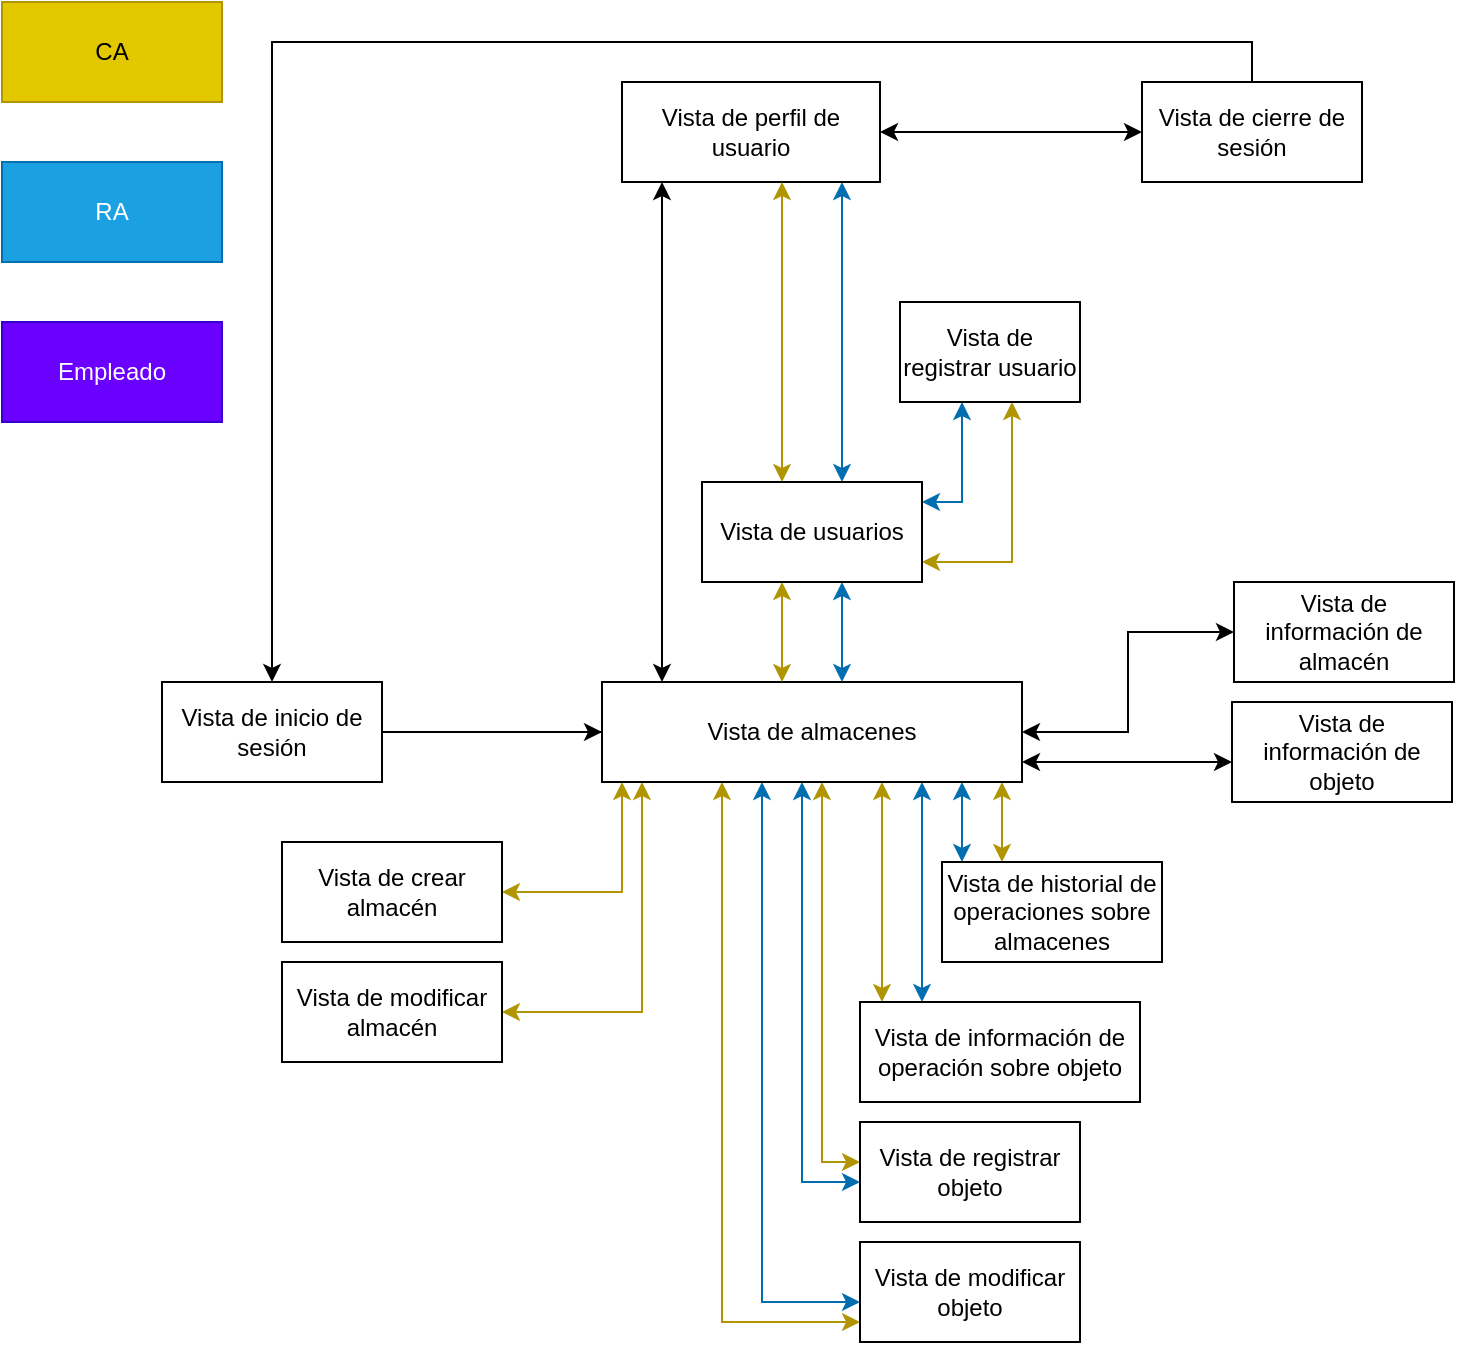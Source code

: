 <mxfile version="24.9.0">
  <diagram name="Página-1" id="_siHr3z-PEyZJpVLj-ig">
    <mxGraphModel dx="1235" dy="1783" grid="1" gridSize="10" guides="1" tooltips="1" connect="1" arrows="1" fold="1" page="1" pageScale="1" pageWidth="827" pageHeight="1169" math="0" shadow="0">
      <root>
        <mxCell id="0" />
        <mxCell id="1" parent="0" />
        <mxCell id="FyjQgoxo0zCCoK0fw8fN-24" value="" style="edgeStyle=orthogonalEdgeStyle;rounded=0;orthogonalLoop=1;jettySize=auto;html=1;" edge="1" parent="1" source="FyjQgoxo0zCCoK0fw8fN-1" target="FyjQgoxo0zCCoK0fw8fN-2">
          <mxGeometry relative="1" as="geometry" />
        </mxCell>
        <mxCell id="FyjQgoxo0zCCoK0fw8fN-1" value="Vista de inicio de sesión" style="html=1;whiteSpace=wrap;" vertex="1" parent="1">
          <mxGeometry x="110" y="220" width="110" height="50" as="geometry" />
        </mxCell>
        <mxCell id="FyjQgoxo0zCCoK0fw8fN-25" value="" style="edgeStyle=orthogonalEdgeStyle;rounded=0;orthogonalLoop=1;jettySize=auto;html=1;endArrow=none;endFill=0;" edge="1" parent="1" source="FyjQgoxo0zCCoK0fw8fN-2" target="FyjQgoxo0zCCoK0fw8fN-1">
          <mxGeometry relative="1" as="geometry" />
        </mxCell>
        <mxCell id="FyjQgoxo0zCCoK0fw8fN-26" style="edgeStyle=orthogonalEdgeStyle;rounded=0;orthogonalLoop=1;jettySize=auto;html=1;startArrow=classic;startFill=1;" edge="1" parent="1" source="FyjQgoxo0zCCoK0fw8fN-2" target="FyjQgoxo0zCCoK0fw8fN-9">
          <mxGeometry relative="1" as="geometry">
            <Array as="points">
              <mxPoint x="360" y="90" />
              <mxPoint x="360" y="90" />
            </Array>
          </mxGeometry>
        </mxCell>
        <mxCell id="FyjQgoxo0zCCoK0fw8fN-40" style="edgeStyle=orthogonalEdgeStyle;rounded=0;orthogonalLoop=1;jettySize=auto;html=1;fillColor=#e3c800;strokeColor=#B09500;startArrow=classic;startFill=1;" edge="1" parent="1" source="FyjQgoxo0zCCoK0fw8fN-2" target="FyjQgoxo0zCCoK0fw8fN-38">
          <mxGeometry relative="1" as="geometry">
            <Array as="points">
              <mxPoint x="340" y="325" />
            </Array>
          </mxGeometry>
        </mxCell>
        <mxCell id="FyjQgoxo0zCCoK0fw8fN-41" style="edgeStyle=orthogonalEdgeStyle;rounded=0;orthogonalLoop=1;jettySize=auto;html=1;startArrow=classic;startFill=1;fillColor=#e3c800;strokeColor=#B09500;" edge="1" parent="1" source="FyjQgoxo0zCCoK0fw8fN-2" target="FyjQgoxo0zCCoK0fw8fN-39">
          <mxGeometry relative="1" as="geometry">
            <Array as="points">
              <mxPoint x="350" y="385" />
            </Array>
          </mxGeometry>
        </mxCell>
        <mxCell id="FyjQgoxo0zCCoK0fw8fN-44" style="edgeStyle=orthogonalEdgeStyle;rounded=0;orthogonalLoop=1;jettySize=auto;html=1;startArrow=classic;startFill=1;fillColor=#1ba1e2;strokeColor=#006EAF;" edge="1" parent="1" source="FyjQgoxo0zCCoK0fw8fN-2" target="FyjQgoxo0zCCoK0fw8fN-42">
          <mxGeometry relative="1" as="geometry">
            <Array as="points">
              <mxPoint x="430" y="470" />
            </Array>
          </mxGeometry>
        </mxCell>
        <mxCell id="FyjQgoxo0zCCoK0fw8fN-45" style="edgeStyle=orthogonalEdgeStyle;rounded=0;orthogonalLoop=1;jettySize=auto;html=1;startArrow=classic;startFill=1;fillColor=#1ba1e2;strokeColor=#006EAF;" edge="1" parent="1" source="FyjQgoxo0zCCoK0fw8fN-2" target="FyjQgoxo0zCCoK0fw8fN-43">
          <mxGeometry relative="1" as="geometry">
            <Array as="points">
              <mxPoint x="410" y="530" />
            </Array>
          </mxGeometry>
        </mxCell>
        <mxCell id="FyjQgoxo0zCCoK0fw8fN-51" style="edgeStyle=orthogonalEdgeStyle;rounded=0;orthogonalLoop=1;jettySize=auto;html=1;startArrow=classic;startFill=1;" edge="1" parent="1" source="FyjQgoxo0zCCoK0fw8fN-2" target="FyjQgoxo0zCCoK0fw8fN-47">
          <mxGeometry relative="1" as="geometry">
            <Array as="points">
              <mxPoint x="600" y="260" />
              <mxPoint x="600" y="260" />
            </Array>
          </mxGeometry>
        </mxCell>
        <mxCell id="FyjQgoxo0zCCoK0fw8fN-56" style="edgeStyle=orthogonalEdgeStyle;rounded=0;orthogonalLoop=1;jettySize=auto;html=1;fillColor=#1ba1e2;strokeColor=#006EAF;startArrow=classic;startFill=1;" edge="1" parent="1" source="FyjQgoxo0zCCoK0fw8fN-2" target="FyjQgoxo0zCCoK0fw8fN-48">
          <mxGeometry relative="1" as="geometry">
            <Array as="points">
              <mxPoint x="490" y="300" />
              <mxPoint x="490" y="300" />
            </Array>
          </mxGeometry>
        </mxCell>
        <mxCell id="FyjQgoxo0zCCoK0fw8fN-57" style="edgeStyle=orthogonalEdgeStyle;rounded=0;orthogonalLoop=1;jettySize=auto;html=1;startArrow=classic;startFill=1;fillColor=#e3c800;strokeColor=#B09500;" edge="1" parent="1" source="FyjQgoxo0zCCoK0fw8fN-2" target="FyjQgoxo0zCCoK0fw8fN-43">
          <mxGeometry relative="1" as="geometry">
            <Array as="points">
              <mxPoint x="390" y="540" />
            </Array>
          </mxGeometry>
        </mxCell>
        <mxCell id="FyjQgoxo0zCCoK0fw8fN-58" style="edgeStyle=orthogonalEdgeStyle;rounded=0;orthogonalLoop=1;jettySize=auto;html=1;startArrow=classic;startFill=1;fillColor=#e3c800;strokeColor=#B09500;" edge="1" parent="1" source="FyjQgoxo0zCCoK0fw8fN-2" target="FyjQgoxo0zCCoK0fw8fN-42">
          <mxGeometry relative="1" as="geometry">
            <Array as="points">
              <mxPoint x="440" y="460" />
            </Array>
          </mxGeometry>
        </mxCell>
        <mxCell id="FyjQgoxo0zCCoK0fw8fN-59" style="edgeStyle=orthogonalEdgeStyle;rounded=0;orthogonalLoop=1;jettySize=auto;html=1;startArrow=classic;startFill=1;fillColor=#e3c800;strokeColor=#B09500;" edge="1" parent="1" source="FyjQgoxo0zCCoK0fw8fN-2" target="FyjQgoxo0zCCoK0fw8fN-48">
          <mxGeometry relative="1" as="geometry">
            <Array as="points">
              <mxPoint x="470" y="350" />
              <mxPoint x="470" y="350" />
            </Array>
          </mxGeometry>
        </mxCell>
        <mxCell id="FyjQgoxo0zCCoK0fw8fN-60" style="edgeStyle=orthogonalEdgeStyle;rounded=0;orthogonalLoop=1;jettySize=auto;html=1;startArrow=classic;startFill=1;fillColor=#1ba1e2;strokeColor=#006EAF;" edge="1" parent="1" source="FyjQgoxo0zCCoK0fw8fN-2" target="FyjQgoxo0zCCoK0fw8fN-49">
          <mxGeometry relative="1" as="geometry">
            <Array as="points">
              <mxPoint x="510" y="300" />
              <mxPoint x="510" y="300" />
            </Array>
          </mxGeometry>
        </mxCell>
        <mxCell id="FyjQgoxo0zCCoK0fw8fN-61" style="edgeStyle=orthogonalEdgeStyle;rounded=0;orthogonalLoop=1;jettySize=auto;html=1;startArrow=classic;startFill=1;fillColor=#e3c800;strokeColor=#B09500;" edge="1" parent="1" source="FyjQgoxo0zCCoK0fw8fN-2" target="FyjQgoxo0zCCoK0fw8fN-49">
          <mxGeometry relative="1" as="geometry">
            <Array as="points">
              <mxPoint x="530" y="290" />
              <mxPoint x="530" y="290" />
            </Array>
          </mxGeometry>
        </mxCell>
        <mxCell id="FyjQgoxo0zCCoK0fw8fN-64" style="edgeStyle=orthogonalEdgeStyle;rounded=0;orthogonalLoop=1;jettySize=auto;html=1;startArrow=classic;startFill=1;" edge="1" parent="1" source="FyjQgoxo0zCCoK0fw8fN-2" target="FyjQgoxo0zCCoK0fw8fN-63">
          <mxGeometry relative="1" as="geometry" />
        </mxCell>
        <mxCell id="FyjQgoxo0zCCoK0fw8fN-2" value="Vista de almacenes" style="html=1;whiteSpace=wrap;" vertex="1" parent="1">
          <mxGeometry x="330" y="220" width="210" height="50" as="geometry" />
        </mxCell>
        <mxCell id="FyjQgoxo0zCCoK0fw8fN-3" value="RA" style="html=1;whiteSpace=wrap;fillColor=#1ba1e2;strokeColor=#006EAF;fontColor=#ffffff;" vertex="1" parent="1">
          <mxGeometry x="30" y="-40" width="110" height="50" as="geometry" />
        </mxCell>
        <mxCell id="FyjQgoxo0zCCoK0fw8fN-4" value="Empleado" style="html=1;whiteSpace=wrap;fillColor=#6a00ff;strokeColor=#3700CC;fontColor=#ffffff;" vertex="1" parent="1">
          <mxGeometry x="30" y="40" width="110" height="50" as="geometry" />
        </mxCell>
        <mxCell id="FyjQgoxo0zCCoK0fw8fN-5" value="CA" style="html=1;whiteSpace=wrap;fillColor=#e3c800;strokeColor=#B09500;fontColor=#000000;" vertex="1" parent="1">
          <mxGeometry x="30" y="-120" width="110" height="50" as="geometry" />
        </mxCell>
        <mxCell id="FyjQgoxo0zCCoK0fw8fN-28" style="edgeStyle=orthogonalEdgeStyle;rounded=0;orthogonalLoop=1;jettySize=auto;html=1;endArrow=classic;endFill=1;startArrow=classic;startFill=1;" edge="1" parent="1" source="FyjQgoxo0zCCoK0fw8fN-9" target="FyjQgoxo0zCCoK0fw8fN-10">
          <mxGeometry relative="1" as="geometry" />
        </mxCell>
        <mxCell id="FyjQgoxo0zCCoK0fw8fN-37" style="edgeStyle=orthogonalEdgeStyle;rounded=0;orthogonalLoop=1;jettySize=auto;html=1;fillColor=#1ba1e2;strokeColor=#006EAF;startArrow=classic;startFill=1;" edge="1" parent="1" source="FyjQgoxo0zCCoK0fw8fN-9" target="FyjQgoxo0zCCoK0fw8fN-30">
          <mxGeometry relative="1" as="geometry">
            <Array as="points">
              <mxPoint x="450" y="50" />
              <mxPoint x="450" y="50" />
            </Array>
          </mxGeometry>
        </mxCell>
        <mxCell id="FyjQgoxo0zCCoK0fw8fN-9" value="Vista de perfil de usuario" style="html=1;whiteSpace=wrap;" vertex="1" parent="1">
          <mxGeometry x="340" y="-80" width="129" height="50" as="geometry" />
        </mxCell>
        <mxCell id="FyjQgoxo0zCCoK0fw8fN-29" style="edgeStyle=orthogonalEdgeStyle;rounded=0;orthogonalLoop=1;jettySize=auto;html=1;exitX=0.5;exitY=0;exitDx=0;exitDy=0;" edge="1" parent="1" source="FyjQgoxo0zCCoK0fw8fN-10" target="FyjQgoxo0zCCoK0fw8fN-1">
          <mxGeometry relative="1" as="geometry" />
        </mxCell>
        <mxCell id="FyjQgoxo0zCCoK0fw8fN-10" value="Vista de cierre de sesión" style="html=1;whiteSpace=wrap;" vertex="1" parent="1">
          <mxGeometry x="600" y="-80" width="110" height="50" as="geometry" />
        </mxCell>
        <mxCell id="FyjQgoxo0zCCoK0fw8fN-32" style="edgeStyle=orthogonalEdgeStyle;rounded=0;orthogonalLoop=1;jettySize=auto;html=1;fillColor=#e3c800;strokeColor=#B09500;startArrow=classic;startFill=1;" edge="1" parent="1" source="FyjQgoxo0zCCoK0fw8fN-30" target="FyjQgoxo0zCCoK0fw8fN-9">
          <mxGeometry relative="1" as="geometry">
            <Array as="points">
              <mxPoint x="420" y="40" />
              <mxPoint x="420" y="40" />
            </Array>
          </mxGeometry>
        </mxCell>
        <mxCell id="FyjQgoxo0zCCoK0fw8fN-33" style="edgeStyle=orthogonalEdgeStyle;rounded=0;orthogonalLoop=1;jettySize=auto;html=1;fillColor=#1ba1e2;strokeColor=#006EAF;startArrow=classic;startFill=1;" edge="1" parent="1" source="FyjQgoxo0zCCoK0fw8fN-30" target="FyjQgoxo0zCCoK0fw8fN-2">
          <mxGeometry relative="1" as="geometry">
            <Array as="points">
              <mxPoint x="450" y="200" />
              <mxPoint x="450" y="200" />
            </Array>
          </mxGeometry>
        </mxCell>
        <mxCell id="FyjQgoxo0zCCoK0fw8fN-35" style="edgeStyle=orthogonalEdgeStyle;rounded=0;orthogonalLoop=1;jettySize=auto;html=1;fillColor=#e3c800;strokeColor=#B09500;startArrow=classic;startFill=1;" edge="1" parent="1" source="FyjQgoxo0zCCoK0fw8fN-30" target="FyjQgoxo0zCCoK0fw8fN-2">
          <mxGeometry relative="1" as="geometry">
            <Array as="points">
              <mxPoint x="420" y="190" />
              <mxPoint x="420" y="190" />
            </Array>
          </mxGeometry>
        </mxCell>
        <mxCell id="FyjQgoxo0zCCoK0fw8fN-54" style="edgeStyle=orthogonalEdgeStyle;rounded=0;orthogonalLoop=1;jettySize=auto;html=1;startArrow=classic;startFill=1;fillColor=#1ba1e2;strokeColor=#006EAF;" edge="1" parent="1" source="FyjQgoxo0zCCoK0fw8fN-30" target="FyjQgoxo0zCCoK0fw8fN-52">
          <mxGeometry relative="1" as="geometry">
            <Array as="points">
              <mxPoint x="510" y="130" />
            </Array>
          </mxGeometry>
        </mxCell>
        <mxCell id="FyjQgoxo0zCCoK0fw8fN-55" style="edgeStyle=orthogonalEdgeStyle;rounded=0;orthogonalLoop=1;jettySize=auto;html=1;fillColor=#e3c800;strokeColor=#B09500;startArrow=classic;startFill=1;" edge="1" parent="1" source="FyjQgoxo0zCCoK0fw8fN-30" target="FyjQgoxo0zCCoK0fw8fN-52">
          <mxGeometry relative="1" as="geometry">
            <Array as="points">
              <mxPoint x="535" y="160" />
            </Array>
          </mxGeometry>
        </mxCell>
        <mxCell id="FyjQgoxo0zCCoK0fw8fN-30" value="Vista de usuarios" style="html=1;whiteSpace=wrap;" vertex="1" parent="1">
          <mxGeometry x="380" y="120" width="110" height="50" as="geometry" />
        </mxCell>
        <mxCell id="FyjQgoxo0zCCoK0fw8fN-38" value="Vista de crear almacén" style="html=1;whiteSpace=wrap;" vertex="1" parent="1">
          <mxGeometry x="170" y="300" width="110" height="50" as="geometry" />
        </mxCell>
        <mxCell id="FyjQgoxo0zCCoK0fw8fN-39" value="Vista de modificar almacén" style="html=1;whiteSpace=wrap;" vertex="1" parent="1">
          <mxGeometry x="170" y="360" width="110" height="50" as="geometry" />
        </mxCell>
        <mxCell id="FyjQgoxo0zCCoK0fw8fN-42" value="Vista de registrar objeto" style="html=1;whiteSpace=wrap;" vertex="1" parent="1">
          <mxGeometry x="459" y="440" width="110" height="50" as="geometry" />
        </mxCell>
        <mxCell id="FyjQgoxo0zCCoK0fw8fN-43" value="Vista de modificar objeto" style="html=1;whiteSpace=wrap;" vertex="1" parent="1">
          <mxGeometry x="459" y="500" width="110" height="50" as="geometry" />
        </mxCell>
        <mxCell id="FyjQgoxo0zCCoK0fw8fN-47" value="Vista de información de objeto" style="html=1;whiteSpace=wrap;" vertex="1" parent="1">
          <mxGeometry x="645" y="230" width="110" height="50" as="geometry" />
        </mxCell>
        <mxCell id="FyjQgoxo0zCCoK0fw8fN-48" value="Vista de información de operación sobre objeto" style="html=1;whiteSpace=wrap;" vertex="1" parent="1">
          <mxGeometry x="459" y="380" width="140" height="50" as="geometry" />
        </mxCell>
        <mxCell id="FyjQgoxo0zCCoK0fw8fN-49" value="Vista de historial de operaciones sobre almacenes" style="html=1;whiteSpace=wrap;" vertex="1" parent="1">
          <mxGeometry x="500" y="310" width="110" height="50" as="geometry" />
        </mxCell>
        <mxCell id="FyjQgoxo0zCCoK0fw8fN-52" value="Vista de registrar usuario" style="html=1;whiteSpace=wrap;" vertex="1" parent="1">
          <mxGeometry x="479" y="30" width="90" height="50" as="geometry" />
        </mxCell>
        <mxCell id="FyjQgoxo0zCCoK0fw8fN-63" value="Vista de información de almacén" style="html=1;whiteSpace=wrap;" vertex="1" parent="1">
          <mxGeometry x="646" y="170" width="110" height="50" as="geometry" />
        </mxCell>
      </root>
    </mxGraphModel>
  </diagram>
</mxfile>
